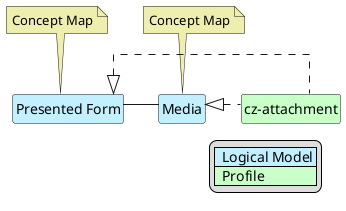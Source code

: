 @startuml
hide circle
hide stereotype
hide members
hide methods
skinparam linetype ortho
skinparam class {
BackgroundColor<<LogicalModel>> #APPLICATION
BackgroundColor<<Profile>> #TECHNOLOGY
}
legend right
| <#APPLICATION>  Logical Model |
| <#TECHNOLOGY>  Profile |
endlegend

class "Presented Form" <<LogicalModel>> [[StructureDefinition-PresentedFormCz.html]]
note top #EEEEAE [[ConceptMap-AttachmentImagingOrder2FHIR-cz.html]]
Concept Map
endnote

class "Media" <<LogicalModel>> [[StructureDefinition-MediaCz.html]]
note top #EEEEAE [[ConceptMap-AttachmentImagingOrder2FHIR-cz.html]]
Concept Map
endnote

class "cz-attachment" <<Profile>> [[StructureDefinition-cz-attachment.html]]

"Presented Form" -- "Media"

"Presented Form" <|. "cz-attachment"
"Media" <|. "cz-attachment"

/'
"Imaging Order Header" <|. "cz-patient-core"
"Imaging Order Header" <|. "cz-attachment"
"Imaging Order Header" <|. "cz-practitioner-core"
'/

"Presented Form" -r[hidden]-> "Media"
"Presented Form" -d[hidden]-> "cz-attachment"
"Media" -d[hidden]-> "cz-attachment"

@enduml
